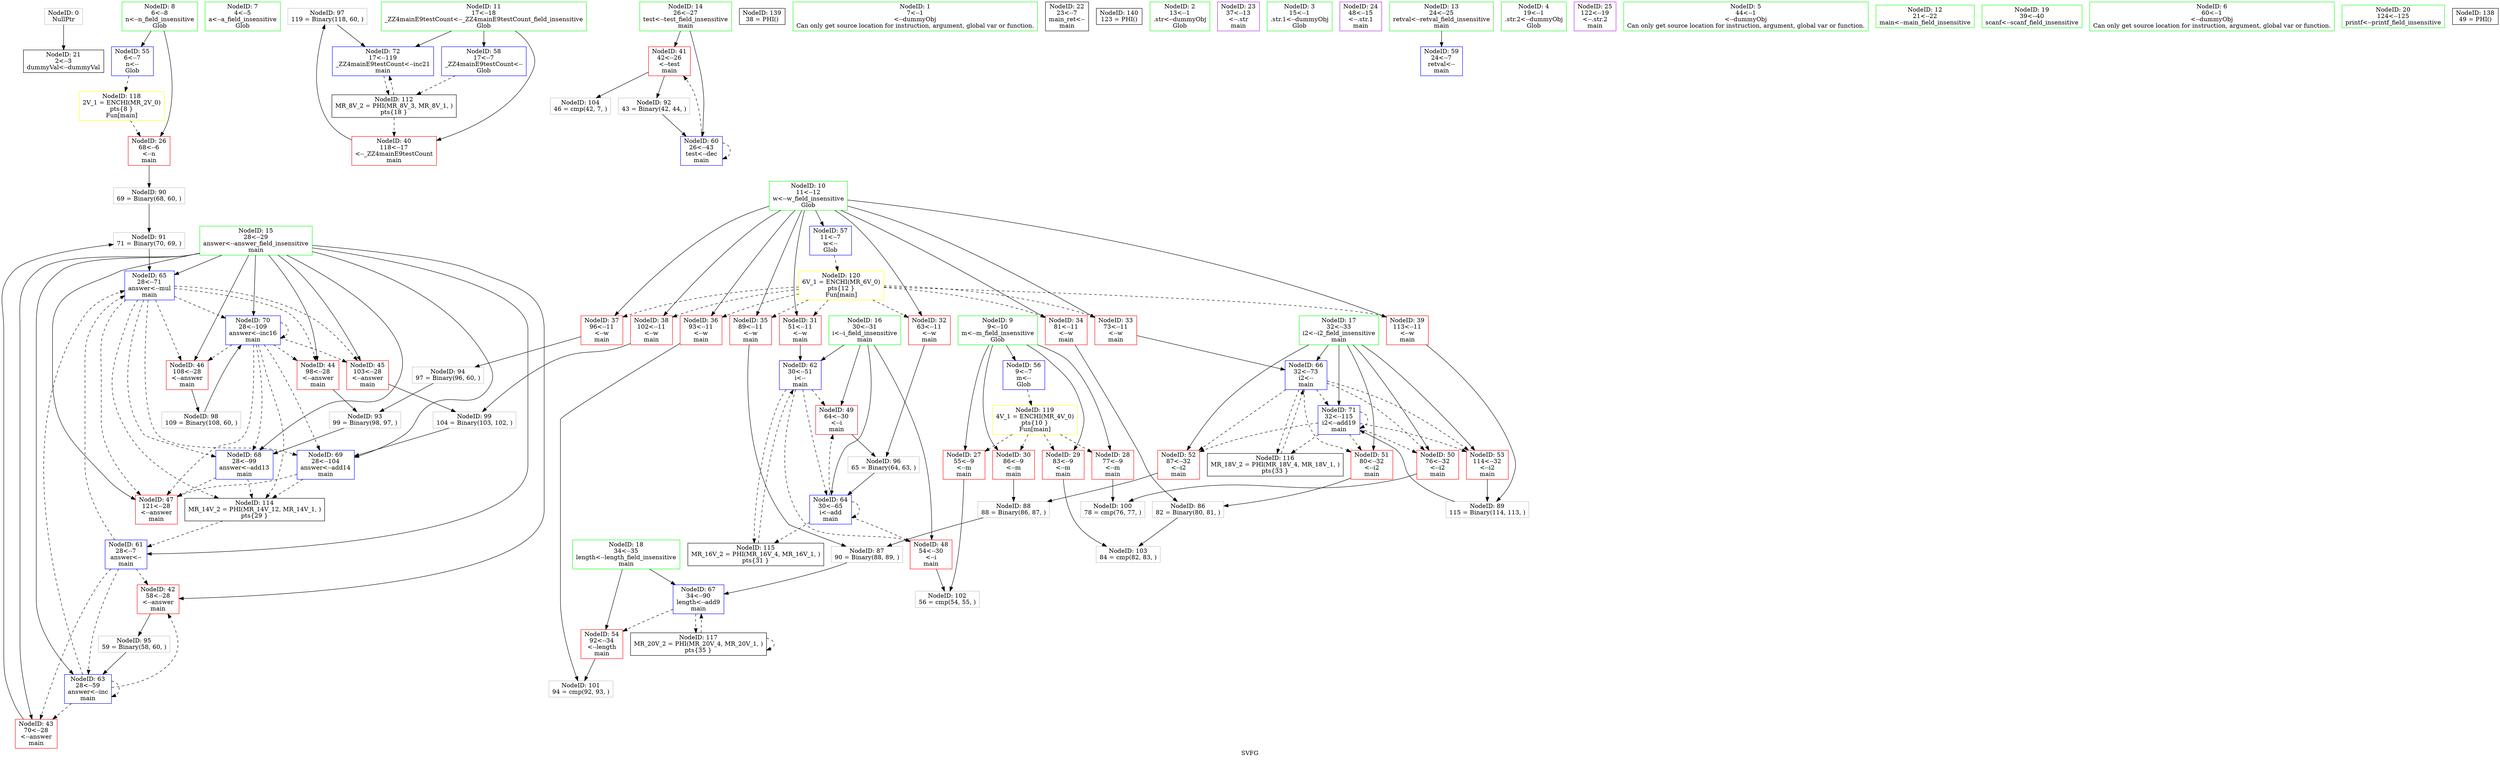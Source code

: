 digraph "SVFG" {
	label="SVFG";

	Node0x558884adafc0 [shape=record,color=grey,label="{NodeID: 0\nNullPtr}"];
	Node0x558884adafc0 -> Node0x558884af0d00[style=solid];
	Node0x558884af5760 [shape=record,color=grey,label="{NodeID: 90\n69 = Binary(68, 60, )\n}"];
	Node0x558884af5760 -> Node0x558884af58e0[style=solid];
	Node0x558884ad9f40 [shape=record,color=green,label="{NodeID: 7\n4\<--5\na\<--a_field_insensitive\nGlob }"];
	Node0x558884af24b0 [shape=record,color=grey,label="{NodeID: 97\n119 = Binary(118, 60, )\n}"];
	Node0x558884af24b0 -> Node0x558884af46d0[style=solid];
	Node0x558884adb230 [shape=record,color=green,label="{NodeID: 14\n26\<--27\ntest\<--test_field_insensitive\nmain\n}"];
	Node0x558884adb230 -> Node0x558884af1cc0[style=solid];
	Node0x558884adb230 -> Node0x558884af3d10[style=solid];
	Node0x558884af7470 [shape=record,color=grey,label="{NodeID: 104\n46 = cmp(42, 7, )\n}"];
	Node0x558884af0d00 [shape=record,color=black,label="{NodeID: 21\n2\<--3\ndummyVal\<--dummyVal\n}"];
	Node0x558884af1230 [shape=record,color=red,label="{NodeID: 28\n77\<--9\n\<--m\nmain\n}"];
	Node0x558884af1230 -> Node0x558884af2930[style=solid];
	Node0x558884aff670 [shape=record,color=yellow,style=double,label="{NodeID: 118\n2V_1 = ENCHI(MR_2V_0)\npts\{8 \}\nFun[main]}"];
	Node0x558884aff670 -> Node0x558884af1090[style=dashed];
	Node0x558884af17e0 [shape=record,color=red,label="{NodeID: 35\n89\<--11\n\<--w\nmain\n}"];
	Node0x558884af17e0 -> Node0x558884af52e0[style=solid];
	Node0x558884af1d90 [shape=record,color=red,label="{NodeID: 42\n58\<--28\n\<--answer\nmain\n}"];
	Node0x558884af1d90 -> Node0x558884af5ee0[style=solid];
	Node0x558884af3360 [shape=record,color=red,label="{NodeID: 49\n64\<--30\n\<--i\nmain\n}"];
	Node0x558884af3360 -> Node0x558884af2330[style=solid];
	Node0x558884b07cf0 [shape=record,color=black,label="{NodeID: 139\n38 = PHI()\n}"];
	Node0x558884af3940 [shape=record,color=blue,label="{NodeID: 56\n9\<--7\nm\<--\nGlob }"];
	Node0x558884af3940 -> Node0x558884b00190[style=dashed];
	Node0x558884af3f80 [shape=record,color=blue,label="{NodeID: 63\n28\<--59\nanswer\<--inc\nmain\n}"];
	Node0x558884af3f80 -> Node0x558884af1d90[style=dashed];
	Node0x558884af3f80 -> Node0x558884af1e60[style=dashed];
	Node0x558884af3f80 -> Node0x558884af3f80[style=dashed];
	Node0x558884af3f80 -> Node0x558884af4120[style=dashed];
	Node0x558884af4530 [shape=record,color=blue,label="{NodeID: 70\n28\<--109\nanswer\<--inc16\nmain\n}"];
	Node0x558884af4530 -> Node0x558884af1f30[style=dashed];
	Node0x558884af4530 -> Node0x558884af2000[style=dashed];
	Node0x558884af4530 -> Node0x558884af20d0[style=dashed];
	Node0x558884af4530 -> Node0x558884af21a0[style=dashed];
	Node0x558884af4530 -> Node0x558884af4390[style=dashed];
	Node0x558884af4530 -> Node0x558884af4460[style=dashed];
	Node0x558884af4530 -> Node0x558884af4530[style=dashed];
	Node0x558884af4530 -> Node0x558884afe270[style=dashed];
	Node0x558884ada090 [shape=record,color=green,label="{NodeID: 1\n7\<--1\n\<--dummyObj\nCan only get source location for instruction, argument, global var or function.}"];
	Node0x558884af58e0 [shape=record,color=grey,label="{NodeID: 91\n71 = Binary(70, 69, )\n}"];
	Node0x558884af58e0 -> Node0x558884af4120[style=solid];
	Node0x558884af0280 [shape=record,color=green,label="{NodeID: 8\n6\<--8\nn\<--n_field_insensitive\nGlob }"];
	Node0x558884af0280 -> Node0x558884af1090[style=solid];
	Node0x558884af0280 -> Node0x558884af3840[style=solid];
	Node0x558884af2630 [shape=record,color=grey,label="{NodeID: 98\n109 = Binary(108, 60, )\n}"];
	Node0x558884af2630 -> Node0x558884af4530[style=solid];
	Node0x558884adb300 [shape=record,color=green,label="{NodeID: 15\n28\<--29\nanswer\<--answer_field_insensitive\nmain\n}"];
	Node0x558884adb300 -> Node0x558884af1d90[style=solid];
	Node0x558884adb300 -> Node0x558884af1e60[style=solid];
	Node0x558884adb300 -> Node0x558884af1f30[style=solid];
	Node0x558884adb300 -> Node0x558884af2000[style=solid];
	Node0x558884adb300 -> Node0x558884af20d0[style=solid];
	Node0x558884adb300 -> Node0x558884af21a0[style=solid];
	Node0x558884adb300 -> Node0x558884af3de0[style=solid];
	Node0x558884adb300 -> Node0x558884af3f80[style=solid];
	Node0x558884adb300 -> Node0x558884af4120[style=solid];
	Node0x558884adb300 -> Node0x558884af4390[style=solid];
	Node0x558884adb300 -> Node0x558884af4460[style=solid];
	Node0x558884adb300 -> Node0x558884af4530[style=solid];
	Node0x558884af0d90 [shape=record,color=black,label="{NodeID: 22\n23\<--7\nmain_ret\<--\nmain\n}"];
	Node0x558884afd870 [shape=record,color=black,label="{NodeID: 112\nMR_8V_2 = PHI(MR_8V_3, MR_8V_1, )\npts\{18 \}\n}"];
	Node0x558884afd870 -> Node0x558884af1bf0[style=dashed];
	Node0x558884afd870 -> Node0x558884af46d0[style=dashed];
	Node0x558884af1300 [shape=record,color=red,label="{NodeID: 29\n83\<--9\n\<--m\nmain\n}"];
	Node0x558884af1300 -> Node0x558884af72f0[style=solid];
	Node0x558884b00190 [shape=record,color=yellow,style=double,label="{NodeID: 119\n4V_1 = ENCHI(MR_4V_0)\npts\{10 \}\nFun[main]}"];
	Node0x558884b00190 -> Node0x558884af1160[style=dashed];
	Node0x558884b00190 -> Node0x558884af1230[style=dashed];
	Node0x558884b00190 -> Node0x558884af1300[style=dashed];
	Node0x558884b00190 -> Node0x558884af13d0[style=dashed];
	Node0x558884af18b0 [shape=record,color=red,label="{NodeID: 36\n93\<--11\n\<--w\nmain\n}"];
	Node0x558884af18b0 -> Node0x558884af6ff0[style=solid];
	Node0x558884af1e60 [shape=record,color=red,label="{NodeID: 43\n70\<--28\n\<--answer\nmain\n}"];
	Node0x558884af1e60 -> Node0x558884af58e0[style=solid];
	Node0x558884af3430 [shape=record,color=red,label="{NodeID: 50\n76\<--32\n\<--i2\nmain\n}"];
	Node0x558884af3430 -> Node0x558884af2930[style=solid];
	Node0x558884b07df0 [shape=record,color=black,label="{NodeID: 140\n123 = PHI()\n}"];
	Node0x558884af3a40 [shape=record,color=blue,label="{NodeID: 57\n11\<--7\nw\<--\nGlob }"];
	Node0x558884af3a40 -> Node0x558884b00270[style=dashed];
	Node0x558884af4050 [shape=record,color=blue,label="{NodeID: 64\n30\<--65\ni\<--add\nmain\n}"];
	Node0x558884af4050 -> Node0x558884af3290[style=dashed];
	Node0x558884af4050 -> Node0x558884af3360[style=dashed];
	Node0x558884af4050 -> Node0x558884af4050[style=dashed];
	Node0x558884af4050 -> Node0x558884afe770[style=dashed];
	Node0x558884af4600 [shape=record,color=blue,label="{NodeID: 71\n32\<--115\ni2\<--add19\nmain\n}"];
	Node0x558884af4600 -> Node0x558884af3430[style=dashed];
	Node0x558884af4600 -> Node0x558884af3500[style=dashed];
	Node0x558884af4600 -> Node0x558884af35d0[style=dashed];
	Node0x558884af4600 -> Node0x558884af36a0[style=dashed];
	Node0x558884af4600 -> Node0x558884af4600[style=dashed];
	Node0x558884af4600 -> Node0x558884afec70[style=dashed];
	Node0x558884ad9d90 [shape=record,color=green,label="{NodeID: 2\n13\<--1\n.str\<--dummyObj\nGlob }"];
	Node0x558884af5a60 [shape=record,color=grey,label="{NodeID: 92\n43 = Binary(42, 44, )\n}"];
	Node0x558884af5a60 -> Node0x558884af3d10[style=solid];
	Node0x558884af0310 [shape=record,color=green,label="{NodeID: 9\n9\<--10\nm\<--m_field_insensitive\nGlob }"];
	Node0x558884af0310 -> Node0x558884af1160[style=solid];
	Node0x558884af0310 -> Node0x558884af1230[style=solid];
	Node0x558884af0310 -> Node0x558884af1300[style=solid];
	Node0x558884af0310 -> Node0x558884af13d0[style=solid];
	Node0x558884af0310 -> Node0x558884af3940[style=solid];
	Node0x558884af27b0 [shape=record,color=grey,label="{NodeID: 99\n104 = Binary(103, 102, )\n}"];
	Node0x558884af27b0 -> Node0x558884af4460[style=solid];
	Node0x558884ada450 [shape=record,color=green,label="{NodeID: 16\n30\<--31\ni\<--i_field_insensitive\nmain\n}"];
	Node0x558884ada450 -> Node0x558884af3290[style=solid];
	Node0x558884ada450 -> Node0x558884af3360[style=solid];
	Node0x558884ada450 -> Node0x558884af3eb0[style=solid];
	Node0x558884ada450 -> Node0x558884af4050[style=solid];
	Node0x558884af0e20 [shape=record,color=purple,label="{NodeID: 23\n37\<--13\n\<--.str\nmain\n}"];
	Node0x558884af13d0 [shape=record,color=red,label="{NodeID: 30\n86\<--9\n\<--m\nmain\n}"];
	Node0x558884af13d0 -> Node0x558884af5460[style=solid];
	Node0x558884b00270 [shape=record,color=yellow,style=double,label="{NodeID: 120\n6V_1 = ENCHI(MR_6V_0)\npts\{12 \}\nFun[main]}"];
	Node0x558884b00270 -> Node0x558884af14a0[style=dashed];
	Node0x558884b00270 -> Node0x558884af1570[style=dashed];
	Node0x558884b00270 -> Node0x558884af1640[style=dashed];
	Node0x558884b00270 -> Node0x558884af1710[style=dashed];
	Node0x558884b00270 -> Node0x558884af17e0[style=dashed];
	Node0x558884b00270 -> Node0x558884af18b0[style=dashed];
	Node0x558884b00270 -> Node0x558884af1980[style=dashed];
	Node0x558884b00270 -> Node0x558884af1a50[style=dashed];
	Node0x558884b00270 -> Node0x558884af1b20[style=dashed];
	Node0x558884af1980 [shape=record,color=red,label="{NodeID: 37\n96\<--11\n\<--w\nmain\n}"];
	Node0x558884af1980 -> Node0x558884af5d60[style=solid];
	Node0x558884af1f30 [shape=record,color=red,label="{NodeID: 44\n98\<--28\n\<--answer\nmain\n}"];
	Node0x558884af1f30 -> Node0x558884af5be0[style=solid];
	Node0x558884af3500 [shape=record,color=red,label="{NodeID: 51\n80\<--32\n\<--i2\nmain\n}"];
	Node0x558884af3500 -> Node0x558884af5160[style=solid];
	Node0x558884af3b40 [shape=record,color=blue,label="{NodeID: 58\n17\<--7\n_ZZ4mainE9testCount\<--\nGlob }"];
	Node0x558884af3b40 -> Node0x558884afd870[style=dashed];
	Node0x558884af4120 [shape=record,color=blue,label="{NodeID: 65\n28\<--71\nanswer\<--mul\nmain\n}"];
	Node0x558884af4120 -> Node0x558884af1f30[style=dashed];
	Node0x558884af4120 -> Node0x558884af2000[style=dashed];
	Node0x558884af4120 -> Node0x558884af20d0[style=dashed];
	Node0x558884af4120 -> Node0x558884af21a0[style=dashed];
	Node0x558884af4120 -> Node0x558884af4390[style=dashed];
	Node0x558884af4120 -> Node0x558884af4460[style=dashed];
	Node0x558884af4120 -> Node0x558884af4530[style=dashed];
	Node0x558884af4120 -> Node0x558884afe270[style=dashed];
	Node0x558884af46d0 [shape=record,color=blue,label="{NodeID: 72\n17\<--119\n_ZZ4mainE9testCount\<--inc21\nmain\n}"];
	Node0x558884af46d0 -> Node0x558884afd870[style=dashed];
	Node0x558884af5160 [shape=record,color=grey,label="{NodeID: 86\n82 = Binary(80, 81, )\n}"];
	Node0x558884af5160 -> Node0x558884af72f0[style=solid];
	Node0x558884aeff80 [shape=record,color=green,label="{NodeID: 3\n15\<--1\n.str.1\<--dummyObj\nGlob }"];
	Node0x558884af5be0 [shape=record,color=grey,label="{NodeID: 93\n99 = Binary(98, 97, )\n}"];
	Node0x558884af5be0 -> Node0x558884af4390[style=solid];
	Node0x558884af03a0 [shape=record,color=green,label="{NodeID: 10\n11\<--12\nw\<--w_field_insensitive\nGlob }"];
	Node0x558884af03a0 -> Node0x558884af14a0[style=solid];
	Node0x558884af03a0 -> Node0x558884af1570[style=solid];
	Node0x558884af03a0 -> Node0x558884af1640[style=solid];
	Node0x558884af03a0 -> Node0x558884af1710[style=solid];
	Node0x558884af03a0 -> Node0x558884af17e0[style=solid];
	Node0x558884af03a0 -> Node0x558884af18b0[style=solid];
	Node0x558884af03a0 -> Node0x558884af1980[style=solid];
	Node0x558884af03a0 -> Node0x558884af1a50[style=solid];
	Node0x558884af03a0 -> Node0x558884af1b20[style=solid];
	Node0x558884af03a0 -> Node0x558884af3a40[style=solid];
	Node0x558884af2930 [shape=record,color=grey,label="{NodeID: 100\n78 = cmp(76, 77, )\n}"];
	Node0x558884ada520 [shape=record,color=green,label="{NodeID: 17\n32\<--33\ni2\<--i2_field_insensitive\nmain\n}"];
	Node0x558884ada520 -> Node0x558884af3430[style=solid];
	Node0x558884ada520 -> Node0x558884af3500[style=solid];
	Node0x558884ada520 -> Node0x558884af35d0[style=solid];
	Node0x558884ada520 -> Node0x558884af36a0[style=solid];
	Node0x558884ada520 -> Node0x558884af41f0[style=solid];
	Node0x558884ada520 -> Node0x558884af4600[style=solid];
	Node0x558884af0ef0 [shape=record,color=purple,label="{NodeID: 24\n48\<--15\n\<--.str.1\nmain\n}"];
	Node0x558884afe270 [shape=record,color=black,label="{NodeID: 114\nMR_14V_2 = PHI(MR_14V_12, MR_14V_1, )\npts\{29 \}\n}"];
	Node0x558884afe270 -> Node0x558884af3de0[style=dashed];
	Node0x558884af14a0 [shape=record,color=red,label="{NodeID: 31\n51\<--11\n\<--w\nmain\n}"];
	Node0x558884af14a0 -> Node0x558884af3eb0[style=solid];
	Node0x558884af1a50 [shape=record,color=red,label="{NodeID: 38\n102\<--11\n\<--w\nmain\n}"];
	Node0x558884af1a50 -> Node0x558884af27b0[style=solid];
	Node0x558884af2000 [shape=record,color=red,label="{NodeID: 45\n103\<--28\n\<--answer\nmain\n}"];
	Node0x558884af2000 -> Node0x558884af27b0[style=solid];
	Node0x558884af35d0 [shape=record,color=red,label="{NodeID: 52\n87\<--32\n\<--i2\nmain\n}"];
	Node0x558884af35d0 -> Node0x558884af5460[style=solid];
	Node0x558884af3c40 [shape=record,color=blue,label="{NodeID: 59\n24\<--7\nretval\<--\nmain\n}"];
	Node0x558884af41f0 [shape=record,color=blue,label="{NodeID: 66\n32\<--73\ni2\<--\nmain\n}"];
	Node0x558884af41f0 -> Node0x558884af3430[style=dashed];
	Node0x558884af41f0 -> Node0x558884af3500[style=dashed];
	Node0x558884af41f0 -> Node0x558884af35d0[style=dashed];
	Node0x558884af41f0 -> Node0x558884af36a0[style=dashed];
	Node0x558884af41f0 -> Node0x558884af4600[style=dashed];
	Node0x558884af41f0 -> Node0x558884afec70[style=dashed];
	Node0x558884af52e0 [shape=record,color=grey,label="{NodeID: 87\n90 = Binary(88, 89, )\n}"];
	Node0x558884af52e0 -> Node0x558884af42c0[style=solid];
	Node0x558884ada240 [shape=record,color=green,label="{NodeID: 4\n19\<--1\n.str.2\<--dummyObj\nGlob }"];
	Node0x558884af5d60 [shape=record,color=grey,label="{NodeID: 94\n97 = Binary(96, 60, )\n}"];
	Node0x558884af5d60 -> Node0x558884af5be0[style=solid];
	Node0x558884adb400 [shape=record,color=green,label="{NodeID: 11\n17\<--18\n_ZZ4mainE9testCount\<--_ZZ4mainE9testCount_field_insensitive\nGlob }"];
	Node0x558884adb400 -> Node0x558884af1bf0[style=solid];
	Node0x558884adb400 -> Node0x558884af3b40[style=solid];
	Node0x558884adb400 -> Node0x558884af46d0[style=solid];
	Node0x558884af6ff0 [shape=record,color=grey,label="{NodeID: 101\n94 = cmp(92, 93, )\n}"];
	Node0x558884ada5f0 [shape=record,color=green,label="{NodeID: 18\n34\<--35\nlength\<--length_field_insensitive\nmain\n}"];
	Node0x558884ada5f0 -> Node0x558884af3770[style=solid];
	Node0x558884ada5f0 -> Node0x558884af42c0[style=solid];
	Node0x558884af0fc0 [shape=record,color=purple,label="{NodeID: 25\n122\<--19\n\<--.str.2\nmain\n}"];
	Node0x558884afe770 [shape=record,color=black,label="{NodeID: 115\nMR_16V_2 = PHI(MR_16V_4, MR_16V_1, )\npts\{31 \}\n}"];
	Node0x558884afe770 -> Node0x558884af3eb0[style=dashed];
	Node0x558884af1570 [shape=record,color=red,label="{NodeID: 32\n63\<--11\n\<--w\nmain\n}"];
	Node0x558884af1570 -> Node0x558884af2330[style=solid];
	Node0x558884af1b20 [shape=record,color=red,label="{NodeID: 39\n113\<--11\n\<--w\nmain\n}"];
	Node0x558884af1b20 -> Node0x558884af55e0[style=solid];
	Node0x558884af20d0 [shape=record,color=red,label="{NodeID: 46\n108\<--28\n\<--answer\nmain\n}"];
	Node0x558884af20d0 -> Node0x558884af2630[style=solid];
	Node0x558884af36a0 [shape=record,color=red,label="{NodeID: 53\n114\<--32\n\<--i2\nmain\n}"];
	Node0x558884af36a0 -> Node0x558884af55e0[style=solid];
	Node0x558884af3d10 [shape=record,color=blue,label="{NodeID: 60\n26\<--43\ntest\<--dec\nmain\n}"];
	Node0x558884af3d10 -> Node0x558884af1cc0[style=dashed];
	Node0x558884af3d10 -> Node0x558884af3d10[style=dashed];
	Node0x558884af42c0 [shape=record,color=blue,label="{NodeID: 67\n34\<--90\nlength\<--add9\nmain\n}"];
	Node0x558884af42c0 -> Node0x558884af3770[style=dashed];
	Node0x558884af42c0 -> Node0x558884aff170[style=dashed];
	Node0x558884af5460 [shape=record,color=grey,label="{NodeID: 88\n88 = Binary(86, 87, )\n}"];
	Node0x558884af5460 -> Node0x558884af52e0[style=solid];
	Node0x558884ada2d0 [shape=record,color=green,label="{NodeID: 5\n44\<--1\n\<--dummyObj\nCan only get source location for instruction, argument, global var or function.}"];
	Node0x558884af5ee0 [shape=record,color=grey,label="{NodeID: 95\n59 = Binary(58, 60, )\n}"];
	Node0x558884af5ee0 -> Node0x558884af3f80[style=solid];
	Node0x558884adb500 [shape=record,color=green,label="{NodeID: 12\n21\<--22\nmain\<--main_field_insensitive\n}"];
	Node0x558884af7170 [shape=record,color=grey,label="{NodeID: 102\n56 = cmp(54, 55, )\n}"];
	Node0x558884ada6c0 [shape=record,color=green,label="{NodeID: 19\n39\<--40\nscanf\<--scanf_field_insensitive\n}"];
	Node0x558884af1090 [shape=record,color=red,label="{NodeID: 26\n68\<--6\n\<--n\nmain\n}"];
	Node0x558884af1090 -> Node0x558884af5760[style=solid];
	Node0x558884afec70 [shape=record,color=black,label="{NodeID: 116\nMR_18V_2 = PHI(MR_18V_4, MR_18V_1, )\npts\{33 \}\n}"];
	Node0x558884afec70 -> Node0x558884af41f0[style=dashed];
	Node0x558884af1640 [shape=record,color=red,label="{NodeID: 33\n73\<--11\n\<--w\nmain\n}"];
	Node0x558884af1640 -> Node0x558884af41f0[style=solid];
	Node0x558884af1bf0 [shape=record,color=red,label="{NodeID: 40\n118\<--17\n\<--_ZZ4mainE9testCount\nmain\n}"];
	Node0x558884af1bf0 -> Node0x558884af24b0[style=solid];
	Node0x558884af21a0 [shape=record,color=red,label="{NodeID: 47\n121\<--28\n\<--answer\nmain\n}"];
	Node0x558884af3770 [shape=record,color=red,label="{NodeID: 54\n92\<--34\n\<--length\nmain\n}"];
	Node0x558884af3770 -> Node0x558884af6ff0[style=solid];
	Node0x558884af3de0 [shape=record,color=blue,label="{NodeID: 61\n28\<--7\nanswer\<--\nmain\n}"];
	Node0x558884af3de0 -> Node0x558884af1d90[style=dashed];
	Node0x558884af3de0 -> Node0x558884af1e60[style=dashed];
	Node0x558884af3de0 -> Node0x558884af3f80[style=dashed];
	Node0x558884af3de0 -> Node0x558884af4120[style=dashed];
	Node0x558884af4390 [shape=record,color=blue,label="{NodeID: 68\n28\<--99\nanswer\<--add13\nmain\n}"];
	Node0x558884af4390 -> Node0x558884af21a0[style=dashed];
	Node0x558884af4390 -> Node0x558884afe270[style=dashed];
	Node0x558884af55e0 [shape=record,color=grey,label="{NodeID: 89\n115 = Binary(114, 113, )\n}"];
	Node0x558884af55e0 -> Node0x558884af4600[style=solid];
	Node0x558884ad9eb0 [shape=record,color=green,label="{NodeID: 6\n60\<--1\n\<--dummyObj\nCan only get source location for instruction, argument, global var or function.}"];
	Node0x558884af2330 [shape=record,color=grey,label="{NodeID: 96\n65 = Binary(64, 63, )\n}"];
	Node0x558884af2330 -> Node0x558884af4050[style=solid];
	Node0x558884adb160 [shape=record,color=green,label="{NodeID: 13\n24\<--25\nretval\<--retval_field_insensitive\nmain\n}"];
	Node0x558884adb160 -> Node0x558884af3c40[style=solid];
	Node0x558884af72f0 [shape=record,color=grey,label="{NodeID: 103\n84 = cmp(82, 83, )\n}"];
	Node0x558884af0c70 [shape=record,color=green,label="{NodeID: 20\n124\<--125\nprintf\<--printf_field_insensitive\n}"];
	Node0x558884af1160 [shape=record,color=red,label="{NodeID: 27\n55\<--9\n\<--m\nmain\n}"];
	Node0x558884af1160 -> Node0x558884af7170[style=solid];
	Node0x558884aff170 [shape=record,color=black,label="{NodeID: 117\nMR_20V_2 = PHI(MR_20V_4, MR_20V_1, )\npts\{35 \}\n}"];
	Node0x558884aff170 -> Node0x558884af42c0[style=dashed];
	Node0x558884aff170 -> Node0x558884aff170[style=dashed];
	Node0x558884af1710 [shape=record,color=red,label="{NodeID: 34\n81\<--11\n\<--w\nmain\n}"];
	Node0x558884af1710 -> Node0x558884af5160[style=solid];
	Node0x558884af1cc0 [shape=record,color=red,label="{NodeID: 41\n42\<--26\n\<--test\nmain\n}"];
	Node0x558884af1cc0 -> Node0x558884af5a60[style=solid];
	Node0x558884af1cc0 -> Node0x558884af7470[style=solid];
	Node0x558884af3290 [shape=record,color=red,label="{NodeID: 48\n54\<--30\n\<--i\nmain\n}"];
	Node0x558884af3290 -> Node0x558884af7170[style=solid];
	Node0x558884b07bf0 [shape=record,color=black,label="{NodeID: 138\n49 = PHI()\n}"];
	Node0x558884af3840 [shape=record,color=blue,label="{NodeID: 55\n6\<--7\nn\<--\nGlob }"];
	Node0x558884af3840 -> Node0x558884aff670[style=dashed];
	Node0x558884af3eb0 [shape=record,color=blue,label="{NodeID: 62\n30\<--51\ni\<--\nmain\n}"];
	Node0x558884af3eb0 -> Node0x558884af3290[style=dashed];
	Node0x558884af3eb0 -> Node0x558884af3360[style=dashed];
	Node0x558884af3eb0 -> Node0x558884af4050[style=dashed];
	Node0x558884af3eb0 -> Node0x558884afe770[style=dashed];
	Node0x558884af4460 [shape=record,color=blue,label="{NodeID: 69\n28\<--104\nanswer\<--add14\nmain\n}"];
	Node0x558884af4460 -> Node0x558884af21a0[style=dashed];
	Node0x558884af4460 -> Node0x558884afe270[style=dashed];
}
